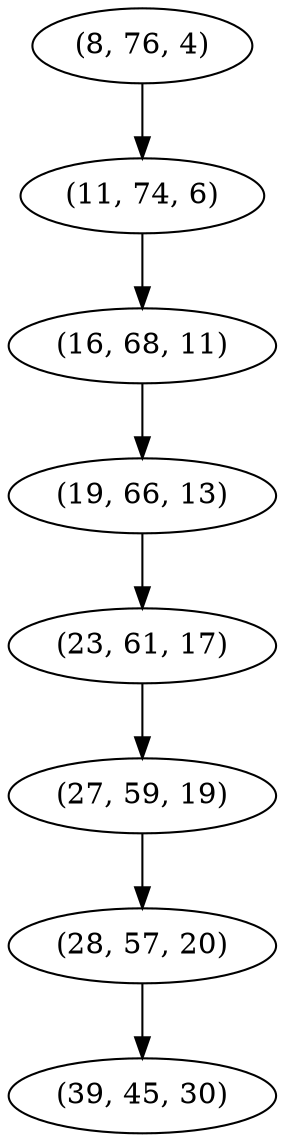 digraph tree {
    "(8, 76, 4)";
    "(11, 74, 6)";
    "(16, 68, 11)";
    "(19, 66, 13)";
    "(23, 61, 17)";
    "(27, 59, 19)";
    "(28, 57, 20)";
    "(39, 45, 30)";
    "(8, 76, 4)" -> "(11, 74, 6)";
    "(11, 74, 6)" -> "(16, 68, 11)";
    "(16, 68, 11)" -> "(19, 66, 13)";
    "(19, 66, 13)" -> "(23, 61, 17)";
    "(23, 61, 17)" -> "(27, 59, 19)";
    "(27, 59, 19)" -> "(28, 57, 20)";
    "(28, 57, 20)" -> "(39, 45, 30)";
}
